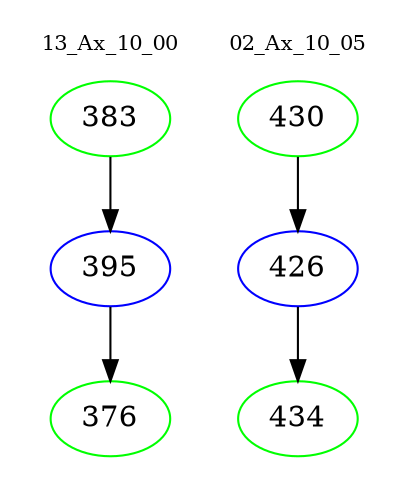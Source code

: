 digraph{
subgraph cluster_0 {
color = white
label = "13_Ax_10_00";
fontsize=10;
T0_383 [label="383", color="green"]
T0_383 -> T0_395 [color="black"]
T0_395 [label="395", color="blue"]
T0_395 -> T0_376 [color="black"]
T0_376 [label="376", color="green"]
}
subgraph cluster_1 {
color = white
label = "02_Ax_10_05";
fontsize=10;
T1_430 [label="430", color="green"]
T1_430 -> T1_426 [color="black"]
T1_426 [label="426", color="blue"]
T1_426 -> T1_434 [color="black"]
T1_434 [label="434", color="green"]
}
}
